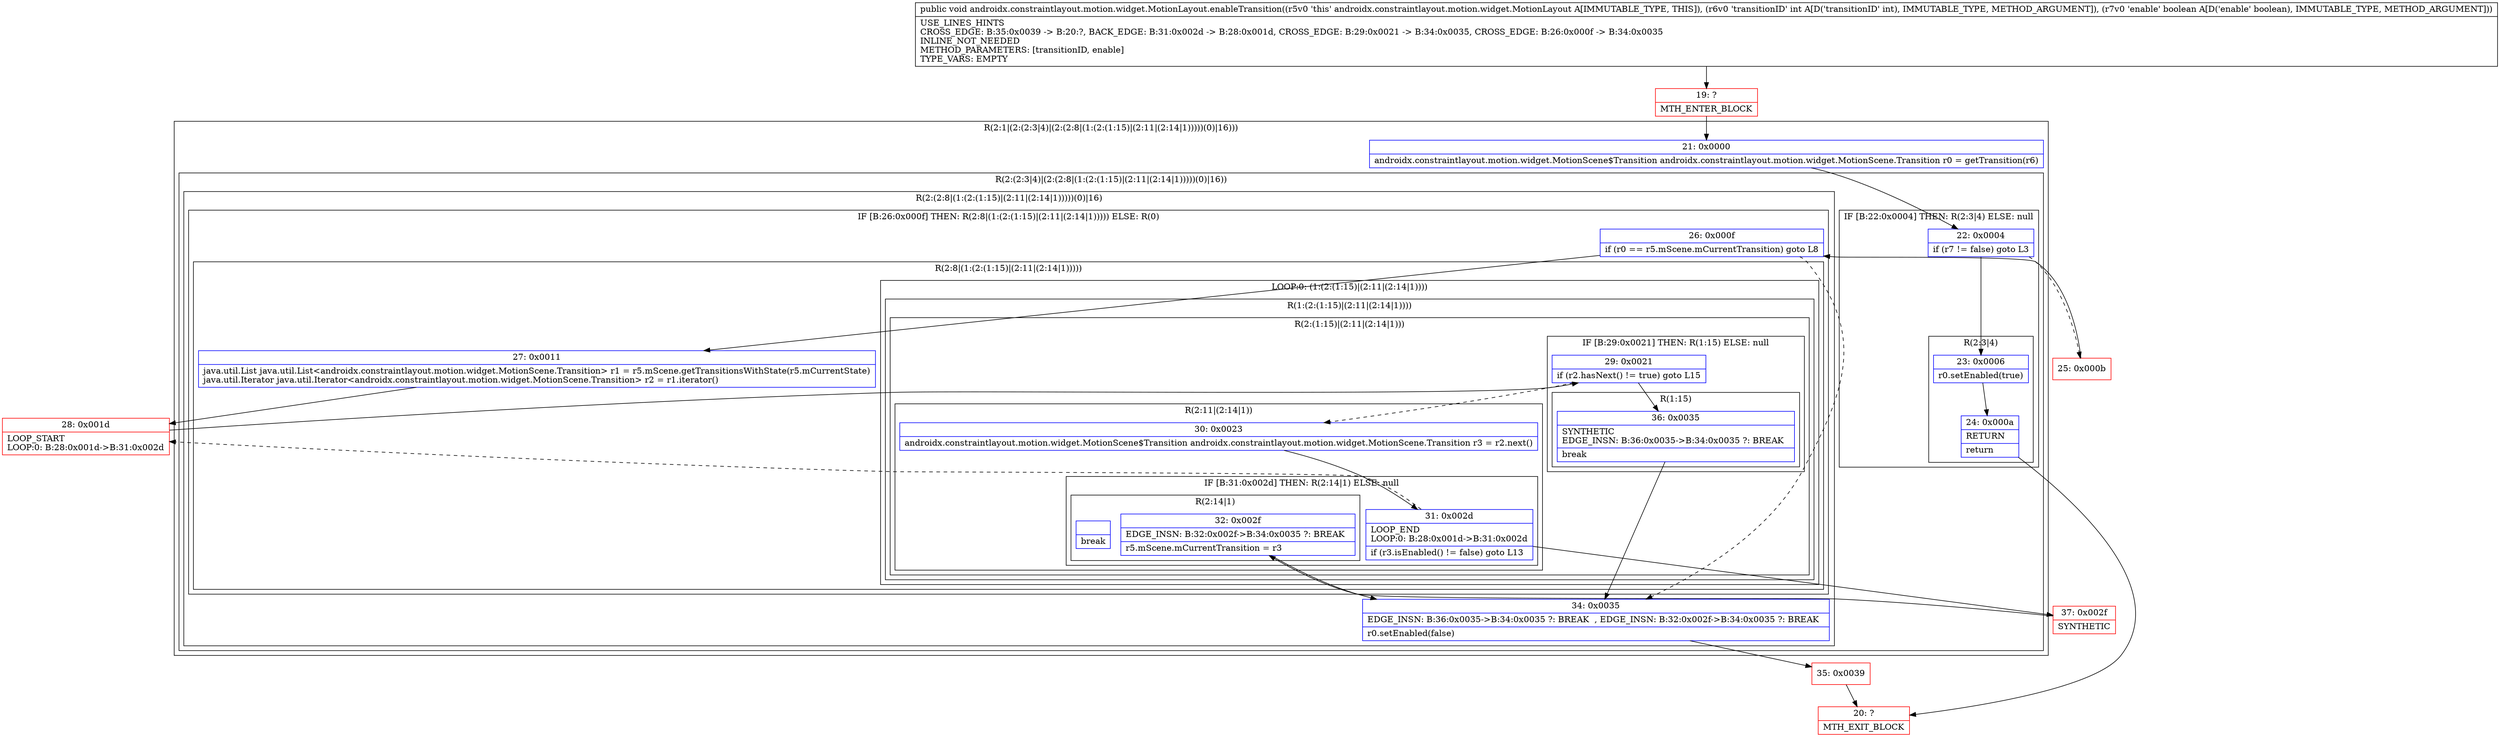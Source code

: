 digraph "CFG forandroidx.constraintlayout.motion.widget.MotionLayout.enableTransition(IZ)V" {
subgraph cluster_Region_88807821 {
label = "R(2:1|(2:(2:3|4)|(2:(2:8|(1:(2:(1:15)|(2:11|(2:14|1)))))(0)|16)))";
node [shape=record,color=blue];
Node_21 [shape=record,label="{21\:\ 0x0000|androidx.constraintlayout.motion.widget.MotionScene$Transition androidx.constraintlayout.motion.widget.MotionScene.Transition r0 = getTransition(r6)\l}"];
subgraph cluster_Region_1236349021 {
label = "R(2:(2:3|4)|(2:(2:8|(1:(2:(1:15)|(2:11|(2:14|1)))))(0)|16))";
node [shape=record,color=blue];
subgraph cluster_IfRegion_457709308 {
label = "IF [B:22:0x0004] THEN: R(2:3|4) ELSE: null";
node [shape=record,color=blue];
Node_22 [shape=record,label="{22\:\ 0x0004|if (r7 != false) goto L3\l}"];
subgraph cluster_Region_2020595573 {
label = "R(2:3|4)";
node [shape=record,color=blue];
Node_23 [shape=record,label="{23\:\ 0x0006|r0.setEnabled(true)\l}"];
Node_24 [shape=record,label="{24\:\ 0x000a|RETURN\l|return\l}"];
}
}
subgraph cluster_Region_1333334648 {
label = "R(2:(2:8|(1:(2:(1:15)|(2:11|(2:14|1)))))(0)|16)";
node [shape=record,color=blue];
subgraph cluster_IfRegion_1128067918 {
label = "IF [B:26:0x000f] THEN: R(2:8|(1:(2:(1:15)|(2:11|(2:14|1))))) ELSE: R(0)";
node [shape=record,color=blue];
Node_26 [shape=record,label="{26\:\ 0x000f|if (r0 == r5.mScene.mCurrentTransition) goto L8\l}"];
subgraph cluster_Region_312737131 {
label = "R(2:8|(1:(2:(1:15)|(2:11|(2:14|1)))))";
node [shape=record,color=blue];
Node_27 [shape=record,label="{27\:\ 0x0011|java.util.List java.util.List\<androidx.constraintlayout.motion.widget.MotionScene.Transition\> r1 = r5.mScene.getTransitionsWithState(r5.mCurrentState)\ljava.util.Iterator java.util.Iterator\<androidx.constraintlayout.motion.widget.MotionScene.Transition\> r2 = r1.iterator()\l}"];
subgraph cluster_LoopRegion_1605368517 {
label = "LOOP:0: (1:(2:(1:15)|(2:11|(2:14|1))))";
node [shape=record,color=blue];
subgraph cluster_Region_315187145 {
label = "R(1:(2:(1:15)|(2:11|(2:14|1))))";
node [shape=record,color=blue];
subgraph cluster_Region_1379575317 {
label = "R(2:(1:15)|(2:11|(2:14|1)))";
node [shape=record,color=blue];
subgraph cluster_IfRegion_351355957 {
label = "IF [B:29:0x0021] THEN: R(1:15) ELSE: null";
node [shape=record,color=blue];
Node_29 [shape=record,label="{29\:\ 0x0021|if (r2.hasNext() != true) goto L15\l}"];
subgraph cluster_Region_161391960 {
label = "R(1:15)";
node [shape=record,color=blue];
Node_36 [shape=record,label="{36\:\ 0x0035|SYNTHETIC\lEDGE_INSN: B:36:0x0035\-\>B:34:0x0035 ?: BREAK  \l|break\l}"];
}
}
subgraph cluster_Region_821257062 {
label = "R(2:11|(2:14|1))";
node [shape=record,color=blue];
Node_30 [shape=record,label="{30\:\ 0x0023|androidx.constraintlayout.motion.widget.MotionScene$Transition androidx.constraintlayout.motion.widget.MotionScene.Transition r3 = r2.next()\l}"];
subgraph cluster_IfRegion_924732882 {
label = "IF [B:31:0x002d] THEN: R(2:14|1) ELSE: null";
node [shape=record,color=blue];
Node_31 [shape=record,label="{31\:\ 0x002d|LOOP_END\lLOOP:0: B:28:0x001d\-\>B:31:0x002d\l|if (r3.isEnabled() != false) goto L13\l}"];
subgraph cluster_Region_987477759 {
label = "R(2:14|1)";
node [shape=record,color=blue];
Node_32 [shape=record,label="{32\:\ 0x002f|EDGE_INSN: B:32:0x002f\-\>B:34:0x0035 ?: BREAK  \l|r5.mScene.mCurrentTransition = r3\l}"];
Node_InsnContainer_700911484 [shape=record,label="{|break\l}"];
}
}
}
}
}
}
}
subgraph cluster_Region_1898457754 {
label = "R(0)";
node [shape=record,color=blue];
}
}
Node_34 [shape=record,label="{34\:\ 0x0035|EDGE_INSN: B:36:0x0035\-\>B:34:0x0035 ?: BREAK  , EDGE_INSN: B:32:0x002f\-\>B:34:0x0035 ?: BREAK  \l|r0.setEnabled(false)\l}"];
}
}
}
Node_19 [shape=record,color=red,label="{19\:\ ?|MTH_ENTER_BLOCK\l}"];
Node_20 [shape=record,color=red,label="{20\:\ ?|MTH_EXIT_BLOCK\l}"];
Node_25 [shape=record,color=red,label="{25\:\ 0x000b}"];
Node_28 [shape=record,color=red,label="{28\:\ 0x001d|LOOP_START\lLOOP:0: B:28:0x001d\-\>B:31:0x002d\l}"];
Node_37 [shape=record,color=red,label="{37\:\ 0x002f|SYNTHETIC\l}"];
Node_35 [shape=record,color=red,label="{35\:\ 0x0039}"];
MethodNode[shape=record,label="{public void androidx.constraintlayout.motion.widget.MotionLayout.enableTransition((r5v0 'this' androidx.constraintlayout.motion.widget.MotionLayout A[IMMUTABLE_TYPE, THIS]), (r6v0 'transitionID' int A[D('transitionID' int), IMMUTABLE_TYPE, METHOD_ARGUMENT]), (r7v0 'enable' boolean A[D('enable' boolean), IMMUTABLE_TYPE, METHOD_ARGUMENT]))  | USE_LINES_HINTS\lCROSS_EDGE: B:35:0x0039 \-\> B:20:?, BACK_EDGE: B:31:0x002d \-\> B:28:0x001d, CROSS_EDGE: B:29:0x0021 \-\> B:34:0x0035, CROSS_EDGE: B:26:0x000f \-\> B:34:0x0035\lINLINE_NOT_NEEDED\lMETHOD_PARAMETERS: [transitionID, enable]\lTYPE_VARS: EMPTY\l}"];
MethodNode -> Node_19;Node_21 -> Node_22;
Node_22 -> Node_23;
Node_22 -> Node_25[style=dashed];
Node_23 -> Node_24;
Node_24 -> Node_20;
Node_26 -> Node_27;
Node_26 -> Node_34[style=dashed];
Node_27 -> Node_28;
Node_29 -> Node_30[style=dashed];
Node_29 -> Node_36;
Node_36 -> Node_34;
Node_30 -> Node_31;
Node_31 -> Node_28[style=dashed];
Node_31 -> Node_37;
Node_32 -> Node_34;
Node_34 -> Node_35;
Node_19 -> Node_21;
Node_25 -> Node_26;
Node_28 -> Node_29;
Node_37 -> Node_32;
Node_35 -> Node_20;
}

